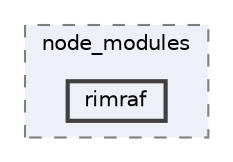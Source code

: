 digraph "pkiclassroomrescheduler/src/main/frontend/node_modules/rimraf"
{
 // LATEX_PDF_SIZE
  bgcolor="transparent";
  edge [fontname=Helvetica,fontsize=10,labelfontname=Helvetica,labelfontsize=10];
  node [fontname=Helvetica,fontsize=10,shape=box,height=0.2,width=0.4];
  compound=true
  subgraph clusterdir_72953eda66ccb3a2722c28e1c3e6c23b {
    graph [ bgcolor="#edf0f7", pencolor="grey50", label="node_modules", fontname=Helvetica,fontsize=10 style="filled,dashed", URL="dir_72953eda66ccb3a2722c28e1c3e6c23b.html",tooltip=""]
  dir_4f4bac033b4cb7ea99f02f42c20f66d1 [label="rimraf", fillcolor="#edf0f7", color="grey25", style="filled,bold", URL="dir_4f4bac033b4cb7ea99f02f42c20f66d1.html",tooltip=""];
  }
}
